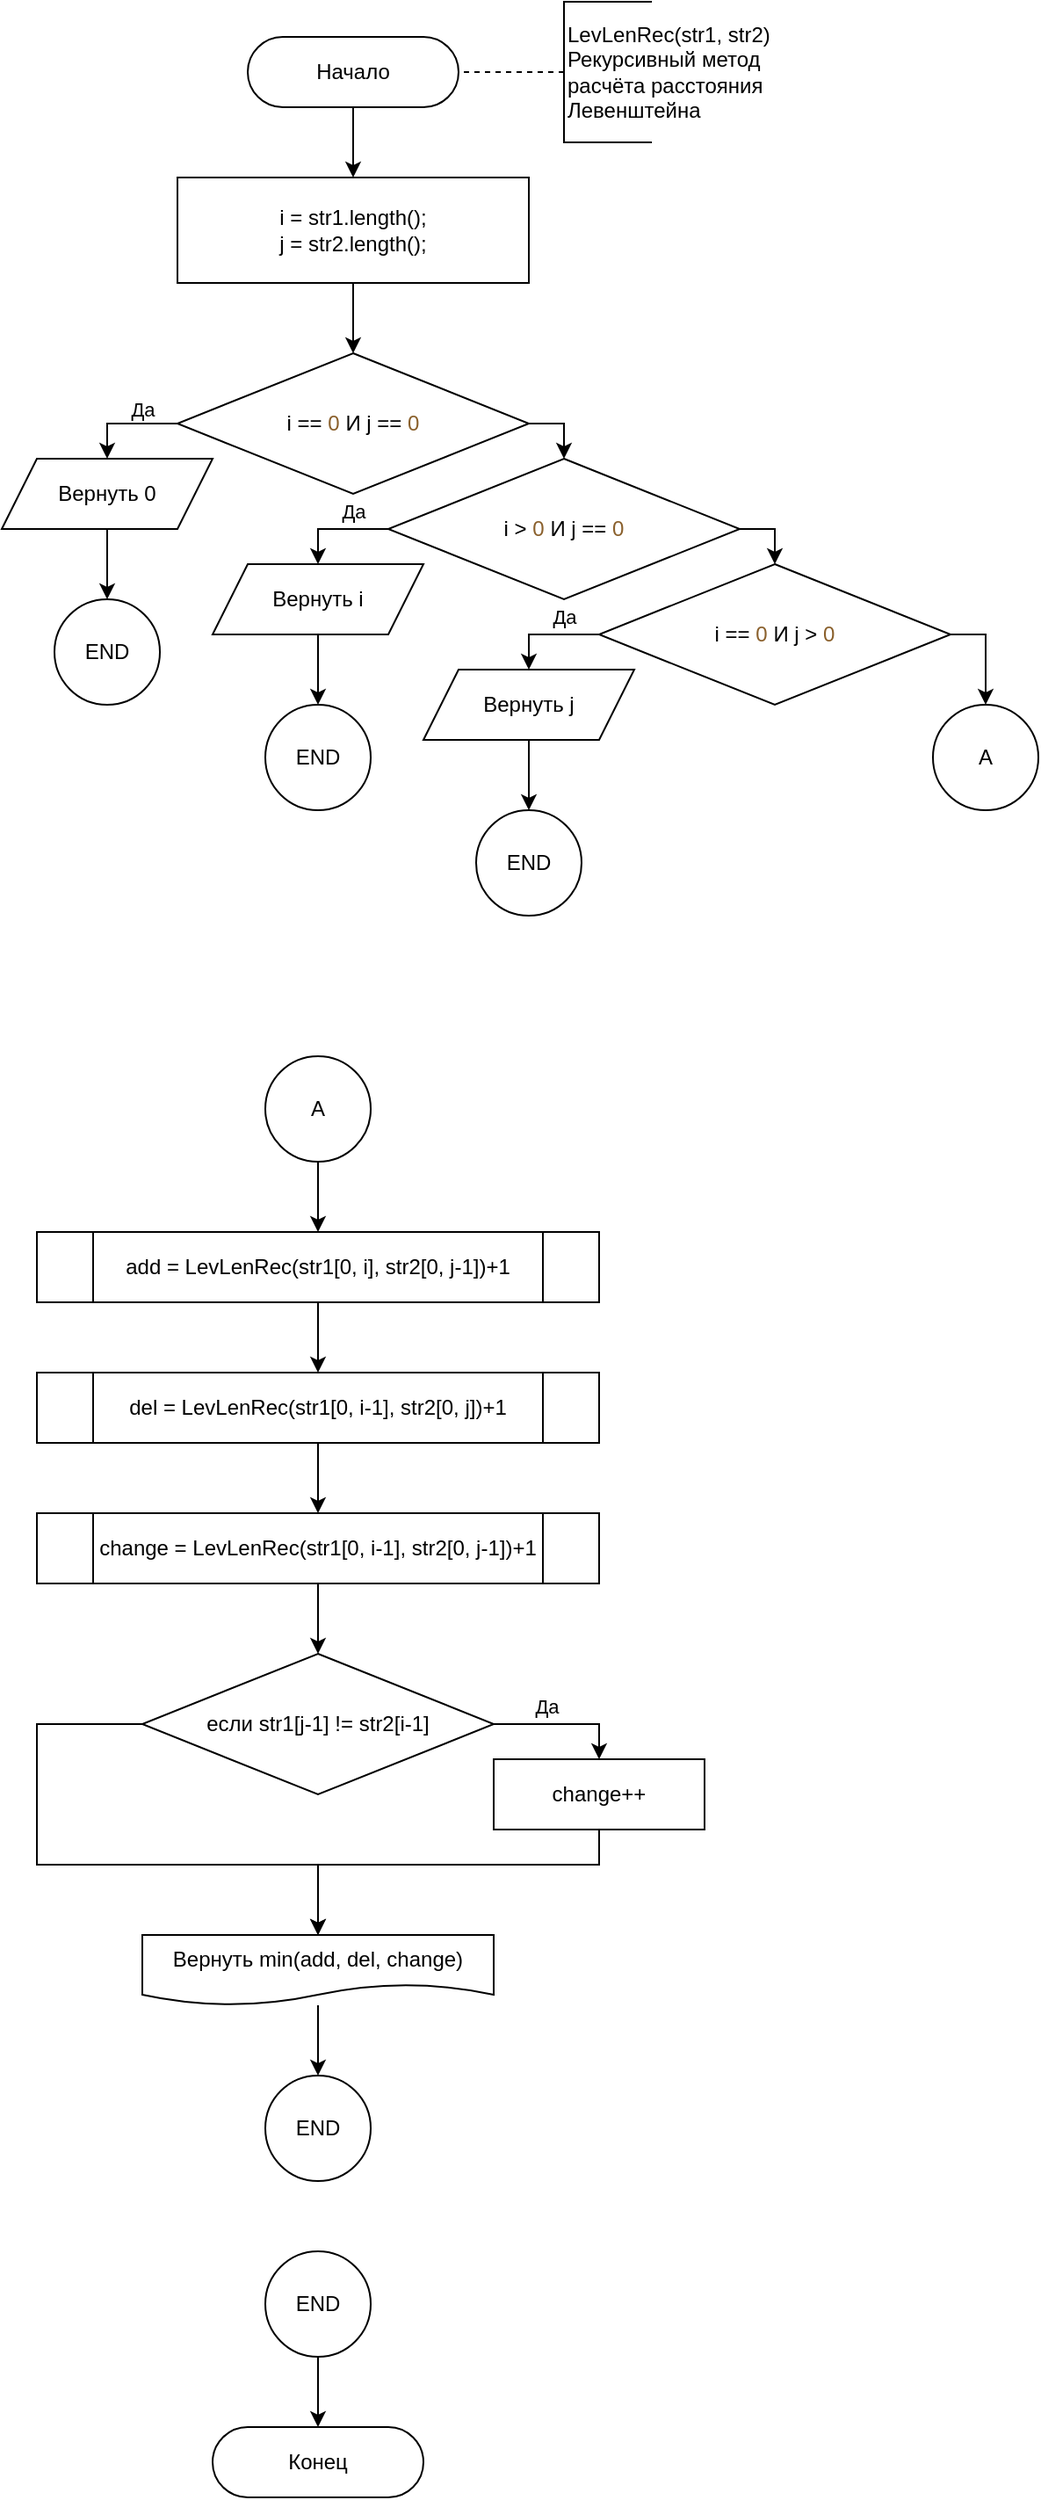 <mxfile version="15.2.9" type="device"><diagram id="f2X41bjhdgo863nyaZHW" name="Page-1"><mxGraphModel dx="1184" dy="752" grid="1" gridSize="10" guides="1" tooltips="1" connect="1" arrows="1" fold="1" page="1" pageScale="1" pageWidth="827" pageHeight="1169" math="0" shadow="0"><root><mxCell id="0"/><mxCell id="1" parent="0"/><mxCell id="4c-wXifbGHOci0Q_TSBN-10" style="edgeStyle=orthogonalEdgeStyle;rounded=0;orthogonalLoop=1;jettySize=auto;html=1;entryX=0.5;entryY=0;entryDx=0;entryDy=0;" parent="1" source="4c-wXifbGHOci0Q_TSBN-1" target="IVnEp4ldxoqshvOGwBKT-1" edge="1"><mxGeometry relative="1" as="geometry"><mxPoint x="220" y="120" as="targetPoint"/></mxGeometry></mxCell><mxCell id="4c-wXifbGHOci0Q_TSBN-1" value="Начало" style="rounded=1;whiteSpace=wrap;html=1;arcSize=50;" parent="1" vertex="1"><mxGeometry x="160" y="40" width="120" height="40" as="geometry"/></mxCell><mxCell id="4c-wXifbGHOci0Q_TSBN-11" style="edgeStyle=orthogonalEdgeStyle;rounded=0;orthogonalLoop=1;jettySize=auto;html=1;entryX=0.5;entryY=0;entryDx=0;entryDy=0;exitX=0.5;exitY=1;exitDx=0;exitDy=0;" parent="1" source="IVnEp4ldxoqshvOGwBKT-1" target="4c-wXifbGHOci0Q_TSBN-9" edge="1"><mxGeometry relative="1" as="geometry"><mxPoint x="220" y="180" as="sourcePoint"/></mxGeometry></mxCell><mxCell id="4c-wXifbGHOci0Q_TSBN-13" style="edgeStyle=orthogonalEdgeStyle;rounded=0;orthogonalLoop=1;jettySize=auto;html=1;entryX=0.5;entryY=0;entryDx=0;entryDy=0;exitX=0;exitY=0.5;exitDx=0;exitDy=0;" parent="1" source="4c-wXifbGHOci0Q_TSBN-9" target="IVnEp4ldxoqshvOGwBKT-2" edge="1"><mxGeometry relative="1" as="geometry"><mxPoint x="330" y="260" as="sourcePoint"/><mxPoint x="400" y="280" as="targetPoint"/></mxGeometry></mxCell><mxCell id="4c-wXifbGHOci0Q_TSBN-47" value="&lt;div&gt;Да&lt;/div&gt;" style="edgeLabel;html=1;align=center;verticalAlign=middle;resizable=0;points=[];" parent="4c-wXifbGHOci0Q_TSBN-13" vertex="1" connectable="0"><mxGeometry x="0.067" y="1" relative="1" as="geometry"><mxPoint x="12" y="-9" as="offset"/></mxGeometry></mxCell><mxCell id="IVnEp4ldxoqshvOGwBKT-6" style="edgeStyle=orthogonalEdgeStyle;rounded=0;orthogonalLoop=1;jettySize=auto;html=1;entryX=0.5;entryY=0;entryDx=0;entryDy=0;exitX=1;exitY=0.5;exitDx=0;exitDy=0;" parent="1" source="4c-wXifbGHOci0Q_TSBN-9" target="IVnEp4ldxoqshvOGwBKT-5" edge="1"><mxGeometry relative="1" as="geometry"/></mxCell><mxCell id="4c-wXifbGHOci0Q_TSBN-9" value="i&lt;span style=&quot;color: #bec0c2&quot;&gt; &lt;/span&gt;==&lt;span style=&quot;color: #bec0c2&quot;&gt; &lt;/span&gt;&lt;span style=&quot;color: #8a602c&quot;&gt;0&lt;/span&gt;&lt;span style=&quot;color: #bec0c2&quot;&gt; &lt;/span&gt;И&lt;span style=&quot;color: #bec0c2&quot;&gt; &lt;/span&gt;j&lt;span style=&quot;color: #bec0c2&quot;&gt; &lt;/span&gt;==&lt;span style=&quot;color: #bec0c2&quot;&gt; &lt;/span&gt;&lt;span style=&quot;color: #8a602c&quot;&gt;0&lt;/span&gt;" style="rhombus;whiteSpace=wrap;html=1;" parent="1" vertex="1"><mxGeometry x="120" y="220" width="200" height="80" as="geometry"/></mxCell><mxCell id="IVnEp4ldxoqshvOGwBKT-1" value="i = str1.length();&lt;div&gt;j = str2.length();&lt;/div&gt;" style="rounded=0;whiteSpace=wrap;html=1;" parent="1" vertex="1"><mxGeometry x="120" y="120" width="200" height="60" as="geometry"/></mxCell><mxCell id="IVnEp4ldxoqshvOGwBKT-14" style="edgeStyle=orthogonalEdgeStyle;rounded=0;orthogonalLoop=1;jettySize=auto;html=1;entryX=0.5;entryY=0;entryDx=0;entryDy=0;" parent="1" source="IVnEp4ldxoqshvOGwBKT-2" target="IVnEp4ldxoqshvOGwBKT-13" edge="1"><mxGeometry relative="1" as="geometry"/></mxCell><mxCell id="IVnEp4ldxoqshvOGwBKT-2" value="Вернуть 0" style="shape=parallelogram;perimeter=parallelogramPerimeter;whiteSpace=wrap;html=1;fixedSize=1;" parent="1" vertex="1"><mxGeometry x="20" y="280" width="120" height="40" as="geometry"/></mxCell><mxCell id="IVnEp4ldxoqshvOGwBKT-8" value="Да" style="edgeStyle=orthogonalEdgeStyle;rounded=0;orthogonalLoop=1;jettySize=auto;html=1;entryX=0.5;entryY=0;entryDx=0;entryDy=0;exitX=0;exitY=0.5;exitDx=0;exitDy=0;" parent="1" source="IVnEp4ldxoqshvOGwBKT-5" target="IVnEp4ldxoqshvOGwBKT-7" edge="1"><mxGeometry x="-0.333" y="-10" relative="1" as="geometry"><mxPoint as="offset"/></mxGeometry></mxCell><mxCell id="IVnEp4ldxoqshvOGwBKT-10" style="edgeStyle=orthogonalEdgeStyle;rounded=0;orthogonalLoop=1;jettySize=auto;html=1;entryX=0.5;entryY=0;entryDx=0;entryDy=0;exitX=1;exitY=0.5;exitDx=0;exitDy=0;" parent="1" source="IVnEp4ldxoqshvOGwBKT-5" target="IVnEp4ldxoqshvOGwBKT-9" edge="1"><mxGeometry relative="1" as="geometry"/></mxCell><mxCell id="IVnEp4ldxoqshvOGwBKT-5" value="i&lt;span style=&quot;color: #bec0c2&quot;&gt; &lt;/span&gt;&amp;gt;&lt;span style=&quot;color: #bec0c2&quot;&gt; &lt;/span&gt;&lt;span style=&quot;color: #8a602c&quot;&gt;0&lt;/span&gt;&lt;span style=&quot;color: #bec0c2&quot;&gt; &lt;/span&gt;И&lt;span style=&quot;color: #bec0c2&quot;&gt; &lt;/span&gt;j&lt;span style=&quot;color: #bec0c2&quot;&gt; &lt;/span&gt;==&lt;span style=&quot;color: #bec0c2&quot;&gt; &lt;/span&gt;&lt;span style=&quot;color: #8a602c&quot;&gt;0&lt;/span&gt;" style="rhombus;whiteSpace=wrap;html=1;" parent="1" vertex="1"><mxGeometry x="240" y="280" width="200" height="80" as="geometry"/></mxCell><mxCell id="IVnEp4ldxoqshvOGwBKT-17" style="edgeStyle=orthogonalEdgeStyle;rounded=0;orthogonalLoop=1;jettySize=auto;html=1;entryX=0.5;entryY=0;entryDx=0;entryDy=0;" parent="1" source="IVnEp4ldxoqshvOGwBKT-7" target="IVnEp4ldxoqshvOGwBKT-15" edge="1"><mxGeometry relative="1" as="geometry"/></mxCell><mxCell id="IVnEp4ldxoqshvOGwBKT-7" value="Вернуть i" style="shape=parallelogram;perimeter=parallelogramPerimeter;whiteSpace=wrap;html=1;fixedSize=1;" parent="1" vertex="1"><mxGeometry x="140" y="340" width="120" height="40" as="geometry"/></mxCell><mxCell id="IVnEp4ldxoqshvOGwBKT-68" style="edgeStyle=orthogonalEdgeStyle;rounded=0;orthogonalLoop=1;jettySize=auto;html=1;entryX=0.5;entryY=0;entryDx=0;entryDy=0;exitX=1;exitY=0.5;exitDx=0;exitDy=0;" parent="1" source="IVnEp4ldxoqshvOGwBKT-9" target="IVnEp4ldxoqshvOGwBKT-67" edge="1"><mxGeometry relative="1" as="geometry"/></mxCell><mxCell id="IVnEp4ldxoqshvOGwBKT-9" value="i&lt;span style=&quot;color: #bec0c2&quot;&gt; &lt;/span&gt;==&lt;span style=&quot;color: #bec0c2&quot;&gt; &lt;/span&gt;&lt;span style=&quot;color: #8a602c&quot;&gt;0&lt;/span&gt;&lt;span style=&quot;color: #bec0c2&quot;&gt; &lt;/span&gt;И&lt;span style=&quot;color: #bec0c2&quot;&gt; &lt;/span&gt;j&lt;span style=&quot;color: #bec0c2&quot;&gt; &lt;/span&gt;&amp;gt;&lt;span style=&quot;color: #bec0c2&quot;&gt; &lt;/span&gt;&lt;span style=&quot;color: #8a602c&quot;&gt;0&lt;/span&gt;" style="rhombus;whiteSpace=wrap;html=1;" parent="1" vertex="1"><mxGeometry x="360" y="340" width="200" height="80" as="geometry"/></mxCell><mxCell id="IVnEp4ldxoqshvOGwBKT-11" value="Да" style="edgeStyle=orthogonalEdgeStyle;rounded=0;orthogonalLoop=1;jettySize=auto;html=1;entryX=0.5;entryY=0;entryDx=0;entryDy=0;exitX=0;exitY=0.5;exitDx=0;exitDy=0;" parent="1" source="IVnEp4ldxoqshvOGwBKT-9" target="IVnEp4ldxoqshvOGwBKT-12" edge="1"><mxGeometry x="-0.333" y="-10" relative="1" as="geometry"><mxPoint x="320" y="400" as="sourcePoint"/><mxPoint as="offset"/></mxGeometry></mxCell><mxCell id="IVnEp4ldxoqshvOGwBKT-18" style="edgeStyle=orthogonalEdgeStyle;rounded=0;orthogonalLoop=1;jettySize=auto;html=1;entryX=0.5;entryY=0;entryDx=0;entryDy=0;" parent="1" source="IVnEp4ldxoqshvOGwBKT-12" target="IVnEp4ldxoqshvOGwBKT-16" edge="1"><mxGeometry relative="1" as="geometry"/></mxCell><mxCell id="IVnEp4ldxoqshvOGwBKT-12" value="Вернуть j" style="shape=parallelogram;perimeter=parallelogramPerimeter;whiteSpace=wrap;html=1;fixedSize=1;" parent="1" vertex="1"><mxGeometry x="260" y="400" width="120" height="40" as="geometry"/></mxCell><mxCell id="IVnEp4ldxoqshvOGwBKT-13" value="END" style="ellipse;whiteSpace=wrap;html=1;aspect=fixed;" parent="1" vertex="1"><mxGeometry x="50" y="360" width="60" height="60" as="geometry"/></mxCell><mxCell id="IVnEp4ldxoqshvOGwBKT-15" value="END" style="ellipse;whiteSpace=wrap;html=1;aspect=fixed;" parent="1" vertex="1"><mxGeometry x="170" y="420" width="60" height="60" as="geometry"/></mxCell><mxCell id="IVnEp4ldxoqshvOGwBKT-16" value="END" style="ellipse;whiteSpace=wrap;html=1;aspect=fixed;" parent="1" vertex="1"><mxGeometry x="290" y="480" width="60" height="60" as="geometry"/></mxCell><mxCell id="IVnEp4ldxoqshvOGwBKT-34" style="edgeStyle=orthogonalEdgeStyle;rounded=0;orthogonalLoop=1;jettySize=auto;html=1;entryX=0.5;entryY=0;entryDx=0;entryDy=0;" parent="1" source="IVnEp4ldxoqshvOGwBKT-28" target="IVnEp4ldxoqshvOGwBKT-32" edge="1"><mxGeometry relative="1" as="geometry"/></mxCell><mxCell id="IVnEp4ldxoqshvOGwBKT-28" value="add = LevLenRec(str1[0, i], str2[0, j-1])+1" style="shape=process;whiteSpace=wrap;html=1;backgroundOutline=1;" parent="1" vertex="1"><mxGeometry x="40" y="720" width="320" height="40" as="geometry"/></mxCell><mxCell id="IVnEp4ldxoqshvOGwBKT-29" value="&lt;div&gt;LevLenRec(str1, str2)&lt;/div&gt;&lt;div&gt;Рекурсивный метод&lt;br&gt;расчёта расстояния&lt;br&gt;Левенштейна&lt;br&gt;&lt;/div&gt;" style="strokeWidth=1;html=1;shape=mxgraph.flowchart.annotation_1;align=left;pointerEvents=1;" parent="1" vertex="1"><mxGeometry x="340" y="20" width="50" height="80" as="geometry"/></mxCell><mxCell id="IVnEp4ldxoqshvOGwBKT-30" value="" style="endArrow=none;dashed=1;html=1;entryX=1;entryY=0.5;entryDx=0;entryDy=0;exitX=0;exitY=0.5;exitDx=0;exitDy=0;exitPerimeter=0;" parent="1" source="IVnEp4ldxoqshvOGwBKT-29" target="4c-wXifbGHOci0Q_TSBN-1" edge="1"><mxGeometry width="50" height="50" relative="1" as="geometry"><mxPoint x="450" y="250" as="sourcePoint"/><mxPoint x="500" y="200" as="targetPoint"/></mxGeometry></mxCell><mxCell id="IVnEp4ldxoqshvOGwBKT-35" style="edgeStyle=orthogonalEdgeStyle;rounded=0;orthogonalLoop=1;jettySize=auto;html=1;entryX=0.5;entryY=0;entryDx=0;entryDy=0;" parent="1" source="IVnEp4ldxoqshvOGwBKT-32" target="IVnEp4ldxoqshvOGwBKT-33" edge="1"><mxGeometry relative="1" as="geometry"/></mxCell><mxCell id="IVnEp4ldxoqshvOGwBKT-32" value="del = LevLenRec(str1[0, i-1], str2[0, j])+1" style="shape=process;whiteSpace=wrap;html=1;backgroundOutline=1;" parent="1" vertex="1"><mxGeometry x="40" y="800" width="320" height="40" as="geometry"/></mxCell><mxCell id="IVnEp4ldxoqshvOGwBKT-45" style="edgeStyle=orthogonalEdgeStyle;rounded=0;orthogonalLoop=1;jettySize=auto;html=1;entryX=0.5;entryY=0;entryDx=0;entryDy=0;" parent="1" source="IVnEp4ldxoqshvOGwBKT-33" target="IVnEp4ldxoqshvOGwBKT-43" edge="1"><mxGeometry relative="1" as="geometry"/></mxCell><mxCell id="IVnEp4ldxoqshvOGwBKT-33" value="change = LevLenRec(str1[0, i-1], str2[0, j-1])+1" style="shape=process;whiteSpace=wrap;html=1;backgroundOutline=1;" parent="1" vertex="1"><mxGeometry x="40" y="880" width="320" height="40" as="geometry"/></mxCell><mxCell id="IVnEp4ldxoqshvOGwBKT-42" value="Да" style="edgeStyle=orthogonalEdgeStyle;rounded=0;orthogonalLoop=1;jettySize=auto;html=1;exitX=1;exitY=0.5;exitDx=0;exitDy=0;entryX=0.5;entryY=0;entryDx=0;entryDy=0;" parent="1" source="IVnEp4ldxoqshvOGwBKT-43" target="IVnEp4ldxoqshvOGwBKT-44" edge="1"><mxGeometry x="-0.25" y="10" relative="1" as="geometry"><mxPoint as="offset"/></mxGeometry></mxCell><mxCell id="IVnEp4ldxoqshvOGwBKT-48" style="edgeStyle=orthogonalEdgeStyle;rounded=0;orthogonalLoop=1;jettySize=auto;html=1;entryX=0.5;entryY=0;entryDx=0;entryDy=0;exitX=0;exitY=0.5;exitDx=0;exitDy=0;" parent="1" source="IVnEp4ldxoqshvOGwBKT-43" target="IVnEp4ldxoqshvOGwBKT-46" edge="1"><mxGeometry relative="1" as="geometry"><Array as="points"><mxPoint x="40" y="1000"/><mxPoint x="40" y="1080"/><mxPoint x="200" y="1080"/></Array></mxGeometry></mxCell><mxCell id="IVnEp4ldxoqshvOGwBKT-43" value="если str1[j-1] != str2[i-1]" style="rhombus;whiteSpace=wrap;html=1;" parent="1" vertex="1"><mxGeometry x="100" y="960" width="200" height="80" as="geometry"/></mxCell><mxCell id="IVnEp4ldxoqshvOGwBKT-47" style="edgeStyle=orthogonalEdgeStyle;rounded=0;orthogonalLoop=1;jettySize=auto;html=1;entryX=0.5;entryY=0;entryDx=0;entryDy=0;" parent="1" source="IVnEp4ldxoqshvOGwBKT-44" target="IVnEp4ldxoqshvOGwBKT-46" edge="1"><mxGeometry relative="1" as="geometry"><Array as="points"><mxPoint x="360" y="1080"/><mxPoint x="200" y="1080"/></Array></mxGeometry></mxCell><mxCell id="IVnEp4ldxoqshvOGwBKT-44" value="change++" style="rounded=0;whiteSpace=wrap;html=1;" parent="1" vertex="1"><mxGeometry x="300" y="1020" width="120" height="40" as="geometry"/></mxCell><mxCell id="IVnEp4ldxoqshvOGwBKT-50" style="edgeStyle=orthogonalEdgeStyle;rounded=0;orthogonalLoop=1;jettySize=auto;html=1;entryX=0.5;entryY=0;entryDx=0;entryDy=0;" parent="1" source="IVnEp4ldxoqshvOGwBKT-46" target="IVnEp4ldxoqshvOGwBKT-49" edge="1"><mxGeometry relative="1" as="geometry"/></mxCell><mxCell id="IVnEp4ldxoqshvOGwBKT-46" value="Вернуть min(add, del, change)" style="shape=document;whiteSpace=wrap;html=1;boundedLbl=1;strokeWidth=1;" parent="1" vertex="1"><mxGeometry x="100" y="1120" width="200" height="40" as="geometry"/></mxCell><mxCell id="IVnEp4ldxoqshvOGwBKT-49" value="END" style="ellipse;whiteSpace=wrap;html=1;aspect=fixed;" parent="1" vertex="1"><mxGeometry x="170" y="1200" width="60" height="60" as="geometry"/></mxCell><mxCell id="IVnEp4ldxoqshvOGwBKT-69" style="edgeStyle=orthogonalEdgeStyle;rounded=0;orthogonalLoop=1;jettySize=auto;html=1;entryX=0.5;entryY=0;entryDx=0;entryDy=0;" parent="1" source="IVnEp4ldxoqshvOGwBKT-66" target="IVnEp4ldxoqshvOGwBKT-28" edge="1"><mxGeometry relative="1" as="geometry"/></mxCell><mxCell id="IVnEp4ldxoqshvOGwBKT-66" value="A" style="ellipse;whiteSpace=wrap;html=1;aspect=fixed;" parent="1" vertex="1"><mxGeometry x="170" y="620" width="60" height="60" as="geometry"/></mxCell><mxCell id="IVnEp4ldxoqshvOGwBKT-67" value="A" style="ellipse;whiteSpace=wrap;html=1;aspect=fixed;" parent="1" vertex="1"><mxGeometry x="550" y="420" width="60" height="60" as="geometry"/></mxCell><mxCell id="IVnEp4ldxoqshvOGwBKT-72" style="edgeStyle=orthogonalEdgeStyle;rounded=0;orthogonalLoop=1;jettySize=auto;html=1;entryX=0.5;entryY=0;entryDx=0;entryDy=0;" parent="1" source="IVnEp4ldxoqshvOGwBKT-70" target="IVnEp4ldxoqshvOGwBKT-71" edge="1"><mxGeometry relative="1" as="geometry"/></mxCell><mxCell id="IVnEp4ldxoqshvOGwBKT-70" value="END" style="ellipse;whiteSpace=wrap;html=1;aspect=fixed;" parent="1" vertex="1"><mxGeometry x="170" y="1300" width="60" height="60" as="geometry"/></mxCell><mxCell id="IVnEp4ldxoqshvOGwBKT-71" value="Конец" style="rounded=1;whiteSpace=wrap;html=1;arcSize=50;" parent="1" vertex="1"><mxGeometry x="140" y="1400" width="120" height="40" as="geometry"/></mxCell></root></mxGraphModel></diagram></mxfile>